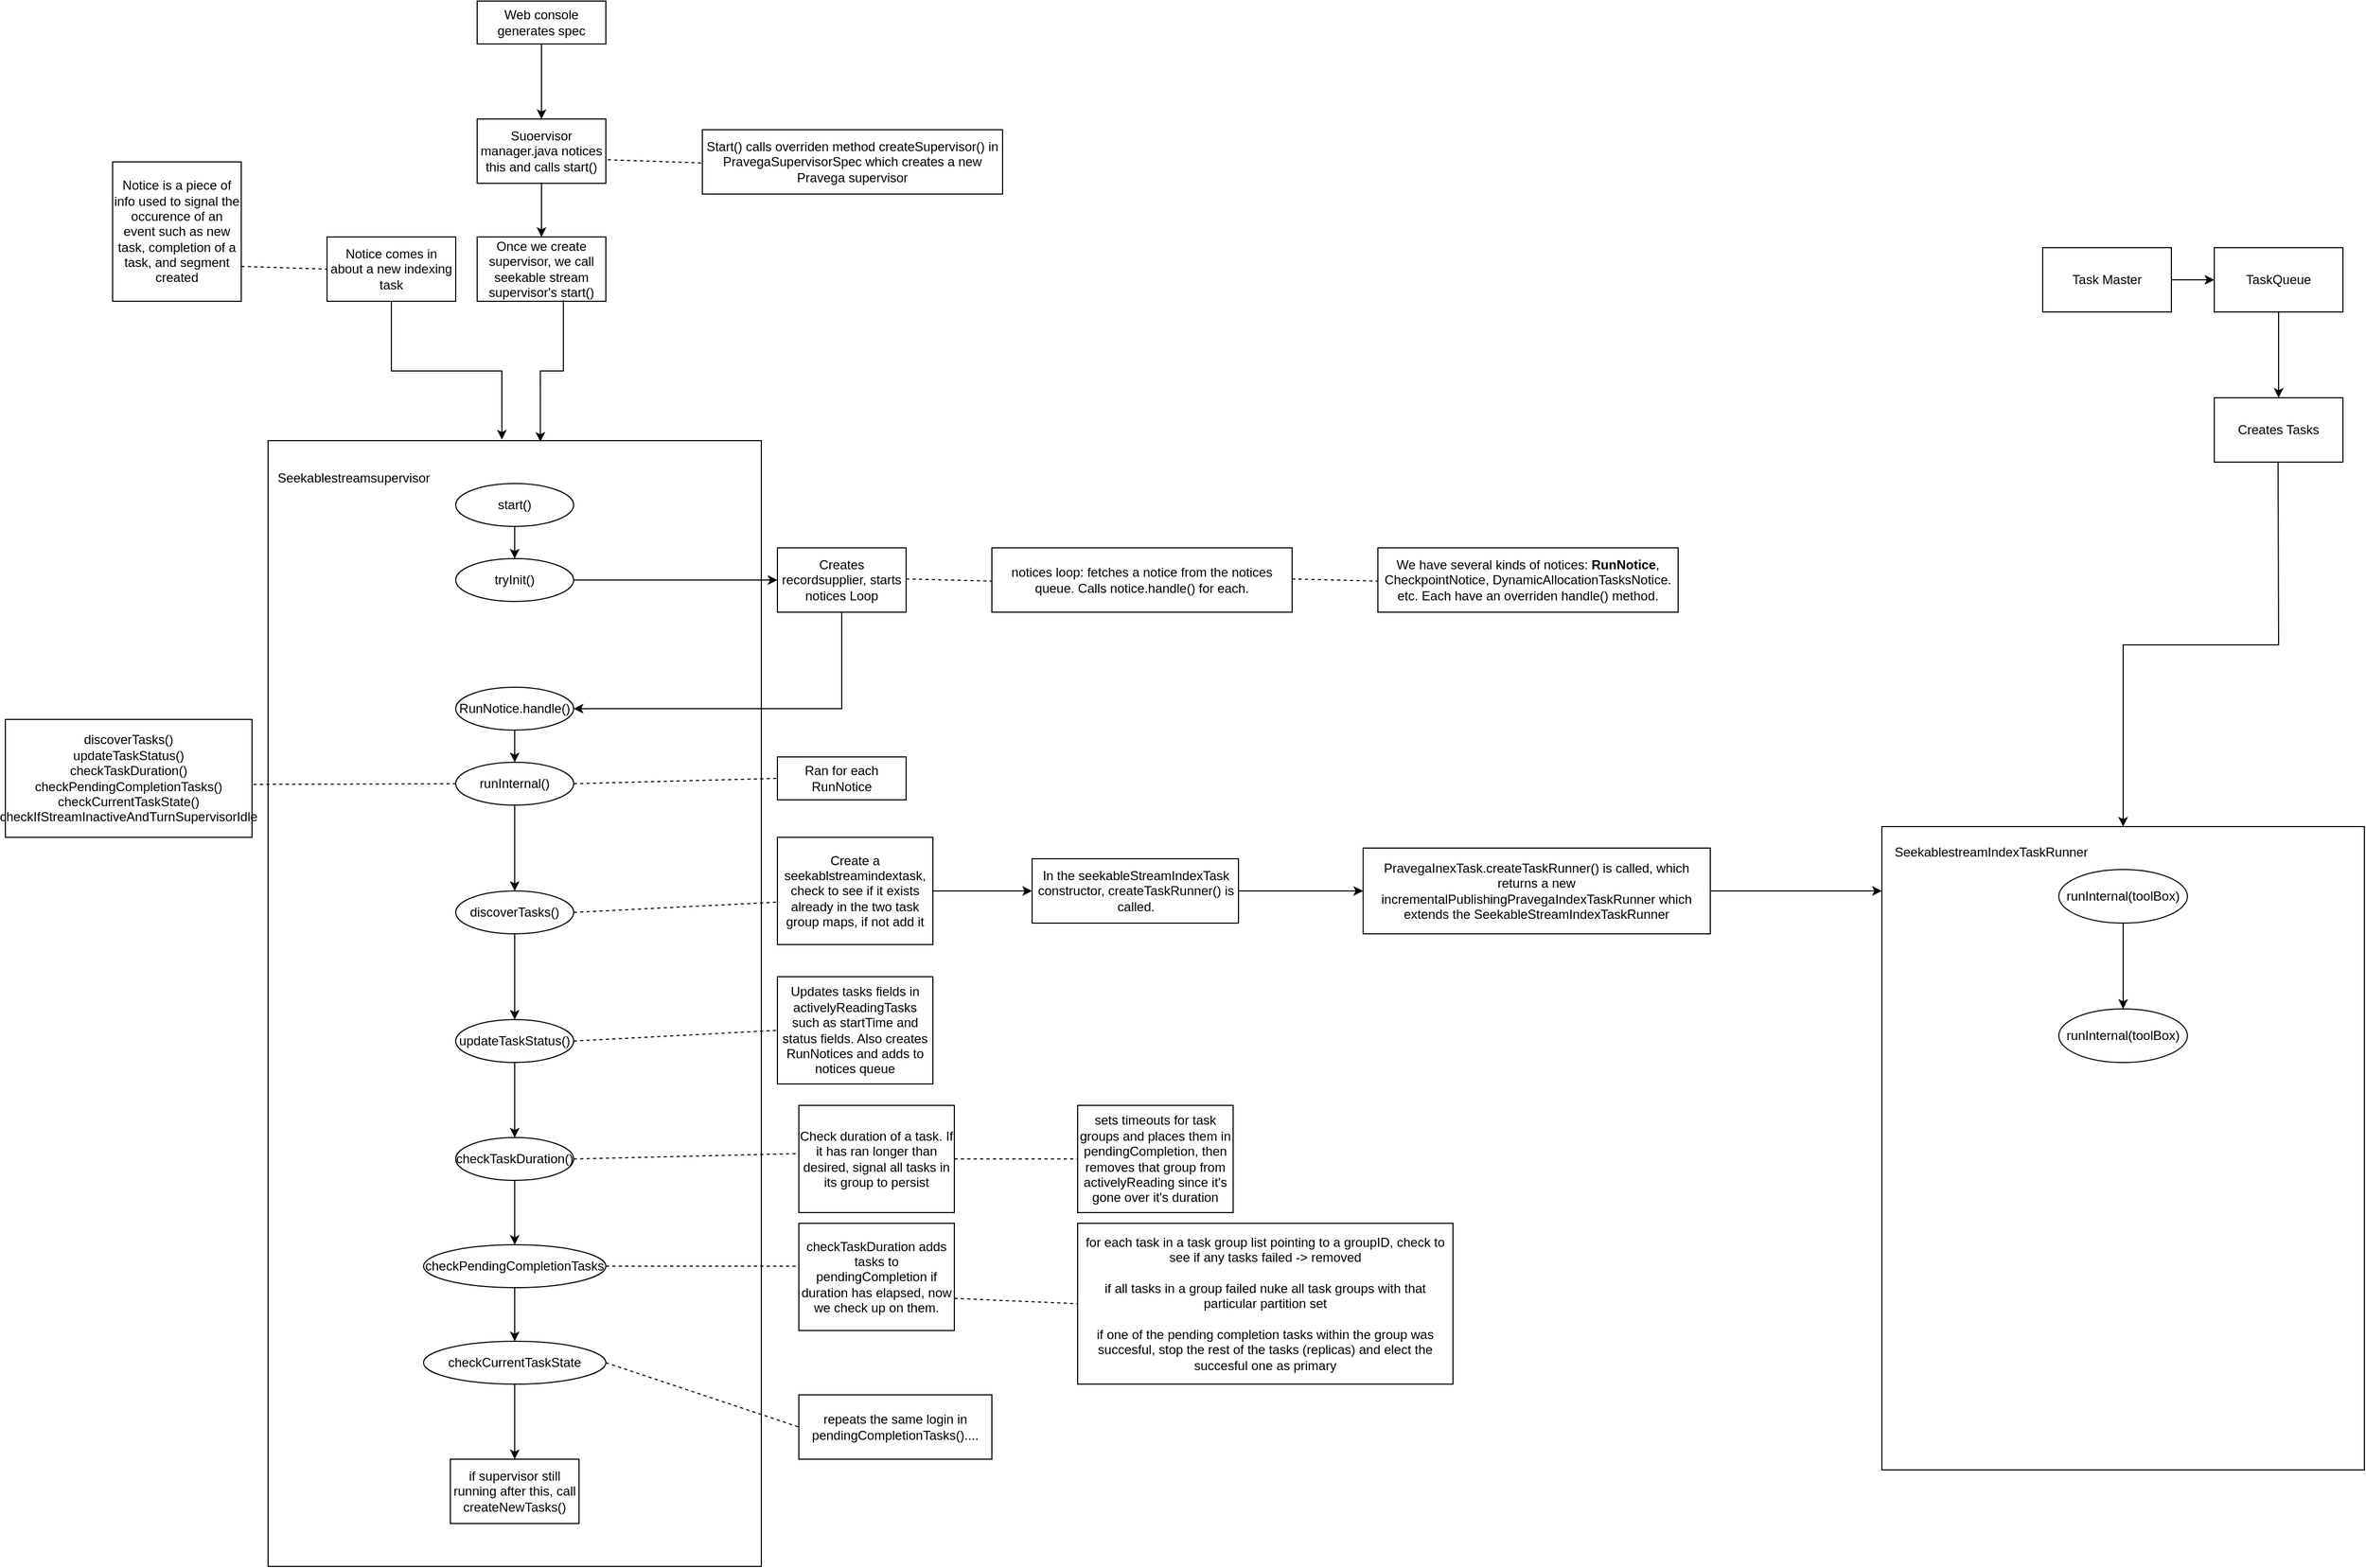 <mxfile version="21.0.1" type="device"><diagram name="Page-1" id="qIjm1rPhFIoZWgwRn5Wc"><mxGraphModel dx="2287" dy="1034" grid="1" gridSize="10" guides="1" tooltips="1" connect="1" arrows="1" fold="1" page="1" pageScale="1" pageWidth="850" pageHeight="1100" math="0" shadow="0"><root><mxCell id="0"/><mxCell id="1" parent="0"/><mxCell id="Chf4J17tIYFw4zuen0mY-23" value="" style="rounded=0;whiteSpace=wrap;html=1;" parent="1" vertex="1"><mxGeometry x="-115" y="440" width="460" height="1050" as="geometry"/></mxCell><mxCell id="NqylYg0XfMN1_sCUgb8u-18" value="Seekablestreamsupervisor" style="text;html=1;strokeColor=none;fillColor=none;align=center;verticalAlign=middle;whiteSpace=wrap;rounded=0;" parent="1" vertex="1"><mxGeometry x="-110" y="460" width="150" height="30" as="geometry"/></mxCell><mxCell id="NqylYg0XfMN1_sCUgb8u-19" value="" style="edgeStyle=orthogonalEdgeStyle;rounded=0;orthogonalLoop=1;jettySize=auto;html=1;" parent="1" source="NqylYg0XfMN1_sCUgb8u-20" target="NqylYg0XfMN1_sCUgb8u-22" edge="1"><mxGeometry relative="1" as="geometry"/></mxCell><mxCell id="NqylYg0XfMN1_sCUgb8u-21" value="" style="edgeStyle=orthogonalEdgeStyle;rounded=0;orthogonalLoop=1;jettySize=auto;html=1;" parent="1" source="NqylYg0XfMN1_sCUgb8u-22" target="NqylYg0XfMN1_sCUgb8u-24" edge="1"><mxGeometry relative="1" as="geometry"/></mxCell><mxCell id="NqylYg0XfMN1_sCUgb8u-20" value="start()" style="ellipse;whiteSpace=wrap;html=1;" parent="1" vertex="1"><mxGeometry x="60" y="480" width="110" height="40" as="geometry"/></mxCell><mxCell id="NqylYg0XfMN1_sCUgb8u-22" value="tryInit()" style="ellipse;whiteSpace=wrap;html=1;" parent="1" vertex="1"><mxGeometry x="60" y="550" width="110" height="40" as="geometry"/></mxCell><mxCell id="NqylYg0XfMN1_sCUgb8u-23" value="" style="edgeStyle=orthogonalEdgeStyle;rounded=0;orthogonalLoop=1;jettySize=auto;html=1;entryX=1;entryY=0.5;entryDx=0;entryDy=0;" parent="1" source="NqylYg0XfMN1_sCUgb8u-24" target="NqylYg0XfMN1_sCUgb8u-28" edge="1"><mxGeometry relative="1" as="geometry"><mxPoint x="420.0" y="630" as="targetPoint"/><Array as="points"><mxPoint x="420" y="690"/></Array></mxGeometry></mxCell><mxCell id="NqylYg0XfMN1_sCUgb8u-24" value="Creates recordsupplier, starts notices Loop" style="whiteSpace=wrap;html=1;" parent="1" vertex="1"><mxGeometry x="360" y="540" width="120" height="60" as="geometry"/></mxCell><mxCell id="NqylYg0XfMN1_sCUgb8u-27" value="" style="edgeStyle=orthogonalEdgeStyle;rounded=0;orthogonalLoop=1;jettySize=auto;html=1;" parent="1" source="NqylYg0XfMN1_sCUgb8u-28" target="NqylYg0XfMN1_sCUgb8u-30" edge="1"><mxGeometry relative="1" as="geometry"/></mxCell><mxCell id="NqylYg0XfMN1_sCUgb8u-28" value="RunNotice.handle()" style="ellipse;whiteSpace=wrap;html=1;" parent="1" vertex="1"><mxGeometry x="60" y="670" width="110" height="40" as="geometry"/></mxCell><mxCell id="Chf4J17tIYFw4zuen0mY-29" value="" style="edgeStyle=orthogonalEdgeStyle;rounded=0;orthogonalLoop=1;jettySize=auto;html=1;" parent="1" source="NqylYg0XfMN1_sCUgb8u-30" target="Chf4J17tIYFw4zuen0mY-28" edge="1"><mxGeometry relative="1" as="geometry"/></mxCell><mxCell id="NqylYg0XfMN1_sCUgb8u-30" value="runInternal()" style="ellipse;whiteSpace=wrap;html=1;" parent="1" vertex="1"><mxGeometry x="60" y="740" width="110" height="40" as="geometry"/></mxCell><mxCell id="NqylYg0XfMN1_sCUgb8u-31" value="Ran for each RunNotice" style="whiteSpace=wrap;html=1;" parent="1" vertex="1"><mxGeometry x="360" y="735" width="120" height="40" as="geometry"/></mxCell><mxCell id="NqylYg0XfMN1_sCUgb8u-36" style="edgeStyle=orthogonalEdgeStyle;rounded=0;orthogonalLoop=1;jettySize=auto;html=1;exitX=0.5;exitY=1;exitDx=0;exitDy=0;entryX=0.474;entryY=-0.001;entryDx=0;entryDy=0;entryPerimeter=0;" parent="1" source="NqylYg0XfMN1_sCUgb8u-35" target="Chf4J17tIYFw4zuen0mY-23" edge="1"><mxGeometry relative="1" as="geometry"><mxPoint x="115.52" y="448.62" as="targetPoint"/></mxGeometry></mxCell><mxCell id="NqylYg0XfMN1_sCUgb8u-35" value="Notice comes in  about a new indexing task" style="rounded=0;whiteSpace=wrap;html=1;" parent="1" vertex="1"><mxGeometry x="-60" y="250" width="120" height="60" as="geometry"/></mxCell><mxCell id="Chf4J17tIYFw4zuen0mY-3" value="" style="edgeStyle=orthogonalEdgeStyle;rounded=0;orthogonalLoop=1;jettySize=auto;html=1;" parent="1" source="Chf4J17tIYFw4zuen0mY-1" target="Chf4J17tIYFw4zuen0mY-2" edge="1"><mxGeometry relative="1" as="geometry"/></mxCell><mxCell id="Chf4J17tIYFw4zuen0mY-1" value="Web console generates spec" style="rounded=0;whiteSpace=wrap;html=1;" parent="1" vertex="1"><mxGeometry x="80" y="30" width="120" height="40" as="geometry"/></mxCell><mxCell id="Chf4J17tIYFw4zuen0mY-7" value="" style="edgeStyle=orthogonalEdgeStyle;rounded=0;orthogonalLoop=1;jettySize=auto;html=1;" parent="1" source="Chf4J17tIYFw4zuen0mY-2" target="Chf4J17tIYFw4zuen0mY-6" edge="1"><mxGeometry relative="1" as="geometry"/></mxCell><mxCell id="Chf4J17tIYFw4zuen0mY-2" value="Suoervisor manager.java notices this and calls start()" style="whiteSpace=wrap;html=1;rounded=0;" parent="1" vertex="1"><mxGeometry x="80" y="140" width="120" height="60" as="geometry"/></mxCell><mxCell id="Chf4J17tIYFw4zuen0mY-4" value="Start() calls overriden method createSupervisor() in PravegaSupervisorSpec which creates a new Pravega supervisor" style="whiteSpace=wrap;html=1;rounded=0;" parent="1" vertex="1"><mxGeometry x="290" y="150" width="280" height="60" as="geometry"/></mxCell><mxCell id="Chf4J17tIYFw4zuen0mY-6" value="Once we create supervisor, we call seekable stream supervisor's start()" style="whiteSpace=wrap;html=1;rounded=0;" parent="1" vertex="1"><mxGeometry x="80" y="250" width="120" height="60" as="geometry"/></mxCell><mxCell id="Chf4J17tIYFw4zuen0mY-9" value="" style="edgeStyle=orthogonalEdgeStyle;rounded=0;orthogonalLoop=1;jettySize=auto;html=1;entryX=0.552;entryY=0.001;entryDx=0;entryDy=0;entryPerimeter=0;exitX=0.67;exitY=0.984;exitDx=0;exitDy=0;exitPerimeter=0;" parent="1" source="Chf4J17tIYFw4zuen0mY-6" target="Chf4J17tIYFw4zuen0mY-23" edge="1"><mxGeometry relative="1" as="geometry"><mxPoint x="119.5" y="170" as="sourcePoint"/><mxPoint x="138.98" y="446.78" as="targetPoint"/></mxGeometry></mxCell><mxCell id="Chf4J17tIYFw4zuen0mY-11" value="Notice is a piece of info used to signal the occurence of an event such as new task, completion of a task, and segment created" style="whiteSpace=wrap;html=1;rounded=0;" parent="1" vertex="1"><mxGeometry x="-260" y="180" width="120" height="130" as="geometry"/></mxCell><mxCell id="Chf4J17tIYFw4zuen0mY-13" value="" style="endArrow=none;dashed=1;html=1;rounded=0;exitX=1;exitY=0.75;exitDx=0;exitDy=0;" parent="1" source="Chf4J17tIYFw4zuen0mY-11" edge="1"><mxGeometry width="50" height="50" relative="1" as="geometry"><mxPoint x="-110" y="330" as="sourcePoint"/><mxPoint x="-60" y="280" as="targetPoint"/></mxGeometry></mxCell><mxCell id="Chf4J17tIYFw4zuen0mY-14" value="" style="endArrow=none;dashed=1;html=1;rounded=0;exitX=1.015;exitY=0.634;exitDx=0;exitDy=0;exitPerimeter=0;" parent="1" source="Chf4J17tIYFw4zuen0mY-2" edge="1"><mxGeometry width="50" height="50" relative="1" as="geometry"><mxPoint x="210" y="179" as="sourcePoint"/><mxPoint x="290" y="181" as="targetPoint"/></mxGeometry></mxCell><mxCell id="Chf4J17tIYFw4zuen0mY-16" value="notices loop: fetches a notice from the notices queue. Calls notice.handle() for each." style="whiteSpace=wrap;html=1;rounded=0;" parent="1" vertex="1"><mxGeometry x="560" y="540" width="280" height="60" as="geometry"/></mxCell><mxCell id="Chf4J17tIYFw4zuen0mY-17" value="" style="endArrow=none;dashed=1;html=1;rounded=0;exitX=1;exitY=0.75;exitDx=0;exitDy=0;" parent="1" edge="1"><mxGeometry width="50" height="50" relative="1" as="geometry"><mxPoint x="480" y="569" as="sourcePoint"/><mxPoint x="560" y="571" as="targetPoint"/></mxGeometry></mxCell><mxCell id="Chf4J17tIYFw4zuen0mY-18" value="We have several kinds of notices: &lt;b&gt;RunNotice&lt;/b&gt;, CheckpointNotice, DynamicAllocationTasksNotice. etc. Each have an overriden handle() method." style="whiteSpace=wrap;html=1;rounded=0;" parent="1" vertex="1"><mxGeometry x="920" y="540" width="280" height="60" as="geometry"/></mxCell><mxCell id="Chf4J17tIYFw4zuen0mY-19" value="" style="endArrow=none;dashed=1;html=1;rounded=0;exitX=1;exitY=0.75;exitDx=0;exitDy=0;" parent="1" edge="1"><mxGeometry width="50" height="50" relative="1" as="geometry"><mxPoint x="840" y="569" as="sourcePoint"/><mxPoint x="920" y="571" as="targetPoint"/></mxGeometry></mxCell><mxCell id="Chf4J17tIYFw4zuen0mY-24" value="" style="endArrow=none;dashed=1;html=1;rounded=0;exitX=1;exitY=0.5;exitDx=0;exitDy=0;entryX=0;entryY=0.5;entryDx=0;entryDy=0;" parent="1" source="NqylYg0XfMN1_sCUgb8u-30" target="NqylYg0XfMN1_sCUgb8u-31" edge="1"><mxGeometry width="50" height="50" relative="1" as="geometry"><mxPoint x="230" y="830" as="sourcePoint"/><mxPoint x="280" y="780" as="targetPoint"/></mxGeometry></mxCell><mxCell id="Chf4J17tIYFw4zuen0mY-27" value="&lt;div&gt;discoverTasks()&lt;/div&gt;&lt;div&gt;updateTaskStatus()&lt;/div&gt;&lt;div&gt;checkTaskDuration()&lt;/div&gt;&lt;div&gt;checkPendingCompletionTasks()&lt;/div&gt;&lt;div&gt;checkCurrentTaskState()&lt;/div&gt;&lt;div&gt;checkIfStreamInactiveAndTurnSupervisorIdle&lt;br&gt;&lt;/div&gt;" style="whiteSpace=wrap;html=1;" parent="1" vertex="1"><mxGeometry x="-360" y="700" width="230" height="110" as="geometry"/></mxCell><mxCell id="Chf4J17tIYFw4zuen0mY-36" value="" style="edgeStyle=orthogonalEdgeStyle;rounded=0;orthogonalLoop=1;jettySize=auto;html=1;" parent="1" source="Chf4J17tIYFw4zuen0mY-28" target="Chf4J17tIYFw4zuen0mY-35" edge="1"><mxGeometry relative="1" as="geometry"/></mxCell><mxCell id="Chf4J17tIYFw4zuen0mY-28" value="discoverTasks()" style="ellipse;whiteSpace=wrap;html=1;" parent="1" vertex="1"><mxGeometry x="60" y="860" width="110" height="40" as="geometry"/></mxCell><mxCell id="GFje_tywtUwFzuMSyk92-22" value="" style="edgeStyle=orthogonalEdgeStyle;rounded=0;orthogonalLoop=1;jettySize=auto;html=1;" parent="1" source="Chf4J17tIYFw4zuen0mY-30" target="GFje_tywtUwFzuMSyk92-21" edge="1"><mxGeometry relative="1" as="geometry"/></mxCell><mxCell id="Chf4J17tIYFw4zuen0mY-30" value="Create a seekablstreamindextask, check to see if it exists already in the two task group maps, if not add it" style="whiteSpace=wrap;html=1;" parent="1" vertex="1"><mxGeometry x="360" y="810" width="145" height="100" as="geometry"/></mxCell><mxCell id="Chf4J17tIYFw4zuen0mY-32" value="" style="endArrow=none;dashed=1;html=1;rounded=0;exitX=1;exitY=0.5;exitDx=0;exitDy=0;entryX=0.006;entryY=0.604;entryDx=0;entryDy=0;entryPerimeter=0;" parent="1" source="Chf4J17tIYFw4zuen0mY-28" target="Chf4J17tIYFw4zuen0mY-30" edge="1"><mxGeometry width="50" height="50" relative="1" as="geometry"><mxPoint x="210" y="898" as="sourcePoint"/><mxPoint x="290" y="900" as="targetPoint"/></mxGeometry></mxCell><mxCell id="Chf4J17tIYFw4zuen0mY-33" value="" style="endArrow=none;dashed=1;html=1;rounded=0;exitX=1.006;exitY=0.551;exitDx=0;exitDy=0;entryX=0;entryY=0.5;entryDx=0;entryDy=0;exitPerimeter=0;" parent="1" source="Chf4J17tIYFw4zuen0mY-27" target="NqylYg0XfMN1_sCUgb8u-30" edge="1"><mxGeometry width="50" height="50" relative="1" as="geometry"><mxPoint x="-160" y="759.66" as="sourcePoint"/><mxPoint x="30" y="759.66" as="targetPoint"/></mxGeometry></mxCell><mxCell id="Chf4J17tIYFw4zuen0mY-40" value="" style="edgeStyle=orthogonalEdgeStyle;rounded=0;orthogonalLoop=1;jettySize=auto;html=1;" parent="1" source="Chf4J17tIYFw4zuen0mY-35" target="Chf4J17tIYFw4zuen0mY-39" edge="1"><mxGeometry relative="1" as="geometry"/></mxCell><mxCell id="Chf4J17tIYFw4zuen0mY-35" value="updateTaskStatus()" style="ellipse;whiteSpace=wrap;html=1;" parent="1" vertex="1"><mxGeometry x="60" y="980" width="110" height="40" as="geometry"/></mxCell><mxCell id="Chf4J17tIYFw4zuen0mY-37" value="" style="endArrow=none;dashed=1;html=1;rounded=0;exitX=1;exitY=0.5;exitDx=0;exitDy=0;entryX=0;entryY=0.5;entryDx=0;entryDy=0;" parent="1" source="Chf4J17tIYFw4zuen0mY-35" target="Chf4J17tIYFw4zuen0mY-38" edge="1"><mxGeometry width="50" height="50" relative="1" as="geometry"><mxPoint x="234" y="1050" as="sourcePoint"/><mxPoint x="360" y="1010" as="targetPoint"/></mxGeometry></mxCell><mxCell id="Chf4J17tIYFw4zuen0mY-38" value="Updates tasks fields in activelyReadingTasks such as startTime and status fields. Also creates RunNotices and adds to notices queue" style="whiteSpace=wrap;html=1;" parent="1" vertex="1"><mxGeometry x="360" y="940" width="145" height="100" as="geometry"/></mxCell><mxCell id="GFje_tywtUwFzuMSyk92-2" value="" style="edgeStyle=orthogonalEdgeStyle;rounded=0;orthogonalLoop=1;jettySize=auto;html=1;" parent="1" source="Chf4J17tIYFw4zuen0mY-39" target="GFje_tywtUwFzuMSyk92-1" edge="1"><mxGeometry relative="1" as="geometry"/></mxCell><mxCell id="Chf4J17tIYFw4zuen0mY-39" value="checkTaskDuration()" style="ellipse;whiteSpace=wrap;html=1;" parent="1" vertex="1"><mxGeometry x="60" y="1090" width="110" height="40" as="geometry"/></mxCell><mxCell id="GFje_tywtUwFzuMSyk92-4" value="" style="edgeStyle=orthogonalEdgeStyle;rounded=0;orthogonalLoop=1;jettySize=auto;html=1;" parent="1" source="GFje_tywtUwFzuMSyk92-1" target="GFje_tywtUwFzuMSyk92-3" edge="1"><mxGeometry relative="1" as="geometry"/></mxCell><mxCell id="GFje_tywtUwFzuMSyk92-1" value="checkPendingCompletionTasks" style="ellipse;whiteSpace=wrap;html=1;" parent="1" vertex="1"><mxGeometry x="30" y="1190" width="170" height="40" as="geometry"/></mxCell><mxCell id="GFje_tywtUwFzuMSyk92-18" value="" style="edgeStyle=orthogonalEdgeStyle;rounded=0;orthogonalLoop=1;jettySize=auto;html=1;" parent="1" source="GFje_tywtUwFzuMSyk92-3" target="GFje_tywtUwFzuMSyk92-17" edge="1"><mxGeometry relative="1" as="geometry"/></mxCell><mxCell id="GFje_tywtUwFzuMSyk92-3" value="checkCurrentTaskState" style="ellipse;whiteSpace=wrap;html=1;" parent="1" vertex="1"><mxGeometry x="30" y="1280" width="170" height="40" as="geometry"/></mxCell><mxCell id="GFje_tywtUwFzuMSyk92-5" value="" style="endArrow=none;dashed=1;html=1;rounded=0;exitX=1;exitY=0.5;exitDx=0;exitDy=0;entryX=-0.012;entryY=0.45;entryDx=0;entryDy=0;entryPerimeter=0;" parent="1" source="Chf4J17tIYFw4zuen0mY-39" target="GFje_tywtUwFzuMSyk92-6" edge="1"><mxGeometry width="50" height="50" relative="1" as="geometry"><mxPoint x="210" y="1140" as="sourcePoint"/><mxPoint x="380" y="1130" as="targetPoint"/></mxGeometry></mxCell><mxCell id="GFje_tywtUwFzuMSyk92-6" value="Check duration of a task. If it has ran longer than desired, signal all tasks in its group to persist" style="whiteSpace=wrap;html=1;" parent="1" vertex="1"><mxGeometry x="380" y="1060" width="145" height="100" as="geometry"/></mxCell><mxCell id="GFje_tywtUwFzuMSyk92-7" value="" style="endArrow=none;dashed=1;html=1;rounded=0;exitX=1;exitY=0.5;exitDx=0;exitDy=0;entryX=0;entryY=0.5;entryDx=0;entryDy=0;" parent="1" source="GFje_tywtUwFzuMSyk92-6" target="GFje_tywtUwFzuMSyk92-9" edge="1"><mxGeometry width="50" height="50" relative="1" as="geometry"><mxPoint x="570" y="1130" as="sourcePoint"/><mxPoint x="630" y="1130" as="targetPoint"/></mxGeometry></mxCell><mxCell id="GFje_tywtUwFzuMSyk92-9" value="sets timeouts for task groups and places them in pendingCompletion, then removes that group from activelyReading since it's gone over it's duration" style="whiteSpace=wrap;html=1;" parent="1" vertex="1"><mxGeometry x="640" y="1060" width="145" height="100" as="geometry"/></mxCell><mxCell id="GFje_tywtUwFzuMSyk92-10" value="" style="endArrow=none;dashed=1;html=1;rounded=0;exitX=1;exitY=0.5;exitDx=0;exitDy=0;entryX=0;entryY=0.4;entryDx=0;entryDy=0;entryPerimeter=0;" parent="1" source="GFje_tywtUwFzuMSyk92-1" target="GFje_tywtUwFzuMSyk92-11" edge="1"><mxGeometry width="50" height="50" relative="1" as="geometry"><mxPoint x="240" y="1240" as="sourcePoint"/><mxPoint x="370" y="1240" as="targetPoint"/></mxGeometry></mxCell><mxCell id="GFje_tywtUwFzuMSyk92-11" value="checkTaskDuration adds tasks to pendingCompletion if duration has elapsed, now we check up on them." style="whiteSpace=wrap;html=1;" parent="1" vertex="1"><mxGeometry x="380" y="1170" width="145" height="100" as="geometry"/></mxCell><mxCell id="GFje_tywtUwFzuMSyk92-13" value="" style="endArrow=none;dashed=1;html=1;rounded=0;exitX=1;exitY=0.5;exitDx=0;exitDy=0;entryX=0;entryY=0.5;entryDx=0;entryDy=0;" parent="1" target="GFje_tywtUwFzuMSyk92-14" edge="1"><mxGeometry width="50" height="50" relative="1" as="geometry"><mxPoint x="525" y="1240" as="sourcePoint"/><mxPoint x="630" y="1240" as="targetPoint"/></mxGeometry></mxCell><mxCell id="GFje_tywtUwFzuMSyk92-14" value="&lt;div&gt;for each task in a task group list pointing to a groupID, check to see if any tasks failed -&amp;gt; removed&lt;/div&gt;&lt;div&gt;&lt;br&gt;&lt;/div&gt;&lt;div&gt;if all tasks in a group failed nuke all task groups with that particular partition set&lt;br&gt;&lt;/div&gt;&lt;br&gt;if one of the pending completion tasks within the group was succesful, stop the rest of the tasks (replicas) and elect the succesful one as primary" style="whiteSpace=wrap;html=1;" parent="1" vertex="1"><mxGeometry x="640" y="1170" width="350" height="150" as="geometry"/></mxCell><mxCell id="GFje_tywtUwFzuMSyk92-15" value="" style="endArrow=none;dashed=1;html=1;rounded=0;exitX=1;exitY=0.5;exitDx=0;exitDy=0;entryX=0;entryY=0.5;entryDx=0;entryDy=0;" parent="1" source="GFje_tywtUwFzuMSyk92-3" target="GFje_tywtUwFzuMSyk92-16" edge="1"><mxGeometry width="50" height="50" relative="1" as="geometry"><mxPoint x="250" y="1319.43" as="sourcePoint"/><mxPoint x="380" y="1360" as="targetPoint"/></mxGeometry></mxCell><mxCell id="GFje_tywtUwFzuMSyk92-16" value="repeats the same login in pendingCompletionTasks()...." style="whiteSpace=wrap;html=1;" parent="1" vertex="1"><mxGeometry x="380" y="1330" width="180" height="60" as="geometry"/></mxCell><mxCell id="GFje_tywtUwFzuMSyk92-17" value="if supervisor still running after this, call createNewTasks()" style="whiteSpace=wrap;html=1;" parent="1" vertex="1"><mxGeometry x="55" y="1390" width="120" height="60" as="geometry"/></mxCell><mxCell id="GFje_tywtUwFzuMSyk92-24" value="" style="edgeStyle=orthogonalEdgeStyle;rounded=0;orthogonalLoop=1;jettySize=auto;html=1;" parent="1" source="GFje_tywtUwFzuMSyk92-21" target="GFje_tywtUwFzuMSyk92-23" edge="1"><mxGeometry relative="1" as="geometry"/></mxCell><mxCell id="GFje_tywtUwFzuMSyk92-21" value="In the seekableStreamIndexTask constructor, createTaskRunner() is called. " style="whiteSpace=wrap;html=1;" parent="1" vertex="1"><mxGeometry x="597.5" y="830" width="192.5" height="60" as="geometry"/></mxCell><mxCell id="GFje_tywtUwFzuMSyk92-26" value="" style="edgeStyle=orthogonalEdgeStyle;rounded=0;orthogonalLoop=1;jettySize=auto;html=1;" parent="1" source="GFje_tywtUwFzuMSyk92-23" edge="1"><mxGeometry relative="1" as="geometry"><mxPoint x="1390" y="860" as="targetPoint"/></mxGeometry></mxCell><mxCell id="GFje_tywtUwFzuMSyk92-23" value="PravegaInexTask.createTaskRunner() is called, which returns a new incrementalPublishingPravegaIndexTaskRunner which extends the SeekableStreamIndexTaskRunner" style="whiteSpace=wrap;html=1;" parent="1" vertex="1"><mxGeometry x="906.25" y="820" width="323.75" height="80" as="geometry"/></mxCell><mxCell id="GFje_tywtUwFzuMSyk92-25" value="" style="whiteSpace=wrap;html=1;" parent="1" vertex="1"><mxGeometry x="1390" y="800" width="450" height="600" as="geometry"/></mxCell><mxCell id="GFje_tywtUwFzuMSyk92-28" value="SeekablestreamIndexTaskRunner" style="text;whiteSpace=wrap;html=1;" parent="1" vertex="1"><mxGeometry x="1400" y="810" width="180" height="40" as="geometry"/></mxCell><mxCell id="GFje_tywtUwFzuMSyk92-31" value="" style="edgeStyle=orthogonalEdgeStyle;rounded=0;orthogonalLoop=1;jettySize=auto;html=1;" parent="1" source="GFje_tywtUwFzuMSyk92-29" target="GFje_tywtUwFzuMSyk92-30" edge="1"><mxGeometry relative="1" as="geometry"/></mxCell><mxCell id="GFje_tywtUwFzuMSyk92-29" value="runInternal(toolBox)" style="ellipse;whiteSpace=wrap;html=1;" parent="1" vertex="1"><mxGeometry x="1555" y="840" width="120" height="50" as="geometry"/></mxCell><mxCell id="GFje_tywtUwFzuMSyk92-30" value="runInternal(toolBox)" style="ellipse;whiteSpace=wrap;html=1;" parent="1" vertex="1"><mxGeometry x="1555" y="970" width="120" height="50" as="geometry"/></mxCell><mxCell id="ZBUrKoiXFQKvJ3rgIQOI-3" value="" style="edgeStyle=orthogonalEdgeStyle;rounded=0;orthogonalLoop=1;jettySize=auto;html=1;" edge="1" parent="1" source="ZBUrKoiXFQKvJ3rgIQOI-1" target="ZBUrKoiXFQKvJ3rgIQOI-2"><mxGeometry relative="1" as="geometry"/></mxCell><mxCell id="ZBUrKoiXFQKvJ3rgIQOI-1" value="Task Master" style="rounded=0;whiteSpace=wrap;html=1;" vertex="1" parent="1"><mxGeometry x="1540" y="260" width="120" height="60" as="geometry"/></mxCell><mxCell id="ZBUrKoiXFQKvJ3rgIQOI-5" value="" style="edgeStyle=orthogonalEdgeStyle;rounded=0;orthogonalLoop=1;jettySize=auto;html=1;" edge="1" parent="1" source="ZBUrKoiXFQKvJ3rgIQOI-2" target="ZBUrKoiXFQKvJ3rgIQOI-4"><mxGeometry relative="1" as="geometry"/></mxCell><mxCell id="ZBUrKoiXFQKvJ3rgIQOI-2" value="TaskQueue" style="rounded=0;whiteSpace=wrap;html=1;" vertex="1" parent="1"><mxGeometry x="1700" y="260" width="120" height="60" as="geometry"/></mxCell><mxCell id="ZBUrKoiXFQKvJ3rgIQOI-4" value="Creates Tasks" style="rounded=0;whiteSpace=wrap;html=1;" vertex="1" parent="1"><mxGeometry x="1700" y="400" width="120" height="60" as="geometry"/></mxCell><mxCell id="ZBUrKoiXFQKvJ3rgIQOI-6" value="" style="edgeStyle=orthogonalEdgeStyle;rounded=0;orthogonalLoop=1;jettySize=auto;html=1;entryX=0.5;entryY=0;entryDx=0;entryDy=0;" edge="1" parent="1" target="GFje_tywtUwFzuMSyk92-25"><mxGeometry relative="1" as="geometry"><mxPoint x="1759.5" y="460" as="sourcePoint"/><mxPoint x="1759.5" y="540" as="targetPoint"/></mxGeometry></mxCell></root></mxGraphModel></diagram></mxfile>